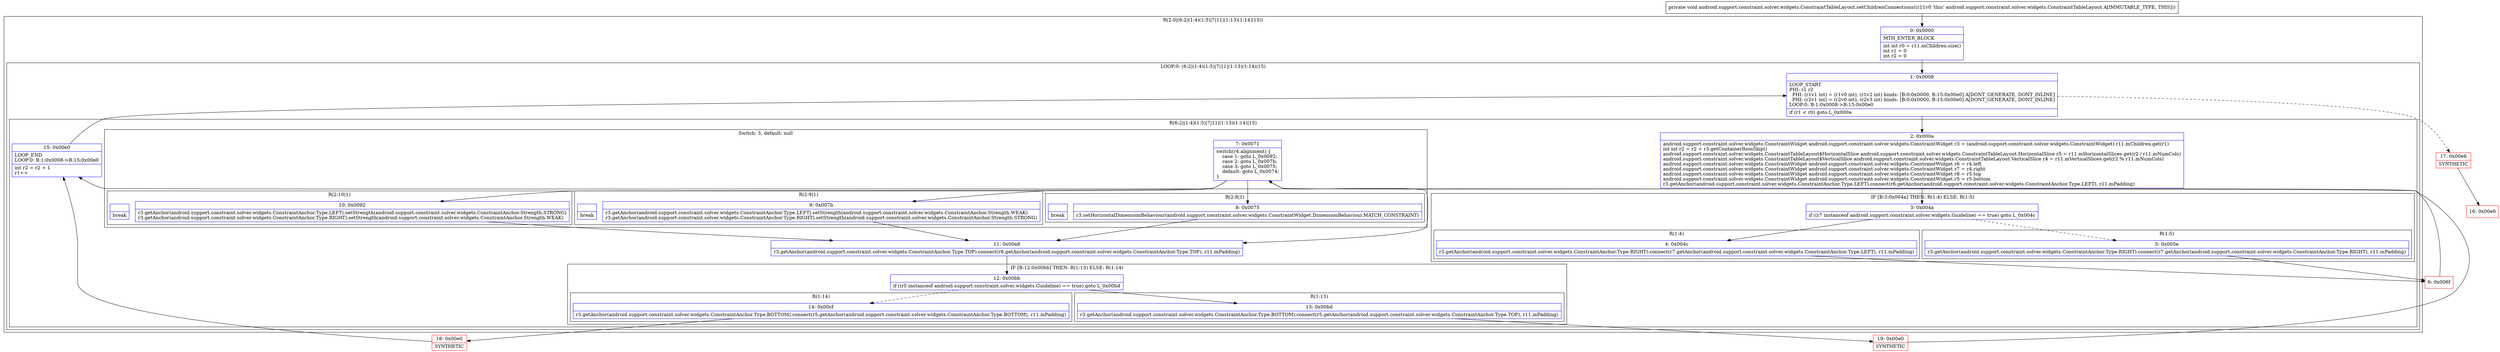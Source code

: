 digraph "CFG forandroid.support.constraint.solver.widgets.ConstraintTableLayout.setChildrenConnections()V" {
subgraph cluster_Region_1615067985 {
label = "R(2:0|(6:2|(1:4)(1:5)|7|11|(1:13)(1:14)|15))";
node [shape=record,color=blue];
Node_0 [shape=record,label="{0\:\ 0x0000|MTH_ENTER_BLOCK\l|int int r0 = r11.mChildren.size()\lint r1 = 0\lint r2 = 0\l}"];
subgraph cluster_LoopRegion_1275595642 {
label = "LOOP:0: (6:2|(1:4)(1:5)|7|11|(1:13)(1:14)|15)";
node [shape=record,color=blue];
Node_1 [shape=record,label="{1\:\ 0x0008|LOOP_START\lPHI: r1 r2 \l  PHI: (r1v1 int) = (r1v0 int), (r1v2 int) binds: [B:0:0x0000, B:15:0x00e0] A[DONT_GENERATE, DONT_INLINE]\l  PHI: (r2v1 int) = (r2v0 int), (r2v3 int) binds: [B:0:0x0000, B:15:0x00e0] A[DONT_GENERATE, DONT_INLINE]\lLOOP:0: B:1:0x0008\-\>B:15:0x00e0\l|if (r1 \< r0) goto L_0x000a\l}"];
subgraph cluster_Region_1123962489 {
label = "R(6:2|(1:4)(1:5)|7|11|(1:13)(1:14)|15)";
node [shape=record,color=blue];
Node_2 [shape=record,label="{2\:\ 0x000a|android.support.constraint.solver.widgets.ConstraintWidget android.support.constraint.solver.widgets.ConstraintWidget r3 = (android.support.constraint.solver.widgets.ConstraintWidget) r11.mChildren.get(r1)\lint int r2 = r2 + r3.getContainerItemSkip()\landroid.support.constraint.solver.widgets.ConstraintTableLayout$HorizontalSlice android.support.constraint.solver.widgets.ConstraintTableLayout.HorizontalSlice r5 = r11.mHorizontalSlices.get(r2 \/ r11.mNumCols)\landroid.support.constraint.solver.widgets.ConstraintTableLayout$VerticalSlice android.support.constraint.solver.widgets.ConstraintTableLayout.VerticalSlice r4 = r11.mVerticalSlices.get(r2 % r11.mNumCols)\landroid.support.constraint.solver.widgets.ConstraintWidget android.support.constraint.solver.widgets.ConstraintWidget r6 = r4.left\landroid.support.constraint.solver.widgets.ConstraintWidget android.support.constraint.solver.widgets.ConstraintWidget r7 = r4.right\landroid.support.constraint.solver.widgets.ConstraintWidget android.support.constraint.solver.widgets.ConstraintWidget r8 = r5.top\landroid.support.constraint.solver.widgets.ConstraintWidget android.support.constraint.solver.widgets.ConstraintWidget r5 = r5.bottom\lr3.getAnchor(android.support.constraint.solver.widgets.ConstraintAnchor.Type.LEFT).connect(r6.getAnchor(android.support.constraint.solver.widgets.ConstraintAnchor.Type.LEFT), r11.mPadding)\l}"];
subgraph cluster_IfRegion_1756465086 {
label = "IF [B:3:0x004a] THEN: R(1:4) ELSE: R(1:5)";
node [shape=record,color=blue];
Node_3 [shape=record,label="{3\:\ 0x004a|if ((r7 instanceof android.support.constraint.solver.widgets.Guideline) == true) goto L_0x004c\l}"];
subgraph cluster_Region_586230960 {
label = "R(1:4)";
node [shape=record,color=blue];
Node_4 [shape=record,label="{4\:\ 0x004c|r3.getAnchor(android.support.constraint.solver.widgets.ConstraintAnchor.Type.RIGHT).connect(r7.getAnchor(android.support.constraint.solver.widgets.ConstraintAnchor.Type.LEFT), r11.mPadding)\l}"];
}
subgraph cluster_Region_1561838284 {
label = "R(1:5)";
node [shape=record,color=blue];
Node_5 [shape=record,label="{5\:\ 0x005e|r3.getAnchor(android.support.constraint.solver.widgets.ConstraintAnchor.Type.RIGHT).connect(r7.getAnchor(android.support.constraint.solver.widgets.ConstraintAnchor.Type.RIGHT), r11.mPadding)\l}"];
}
}
subgraph cluster_SwitchRegion_1908629137 {
label = "Switch: 3, default: null";
node [shape=record,color=blue];
Node_7 [shape=record,label="{7\:\ 0x0071|switch(r4.alignment) \{\l    case 1: goto L_0x0092;\l    case 2: goto L_0x007b;\l    case 3: goto L_0x0075;\l    default: goto L_0x0074;\l\}\l}"];
subgraph cluster_Region_1372078543 {
label = "R(2:10|1)";
node [shape=record,color=blue];
Node_10 [shape=record,label="{10\:\ 0x0092|r3.getAnchor(android.support.constraint.solver.widgets.ConstraintAnchor.Type.LEFT).setStrength(android.support.constraint.solver.widgets.ConstraintAnchor.Strength.STRONG)\lr3.getAnchor(android.support.constraint.solver.widgets.ConstraintAnchor.Type.RIGHT).setStrength(android.support.constraint.solver.widgets.ConstraintAnchor.Strength.WEAK)\l}"];
Node_InsnContainer_496380819 [shape=record,label="{|break\l}"];
}
subgraph cluster_Region_1643466761 {
label = "R(2:9|1)";
node [shape=record,color=blue];
Node_9 [shape=record,label="{9\:\ 0x007b|r3.getAnchor(android.support.constraint.solver.widgets.ConstraintAnchor.Type.LEFT).setStrength(android.support.constraint.solver.widgets.ConstraintAnchor.Strength.WEAK)\lr3.getAnchor(android.support.constraint.solver.widgets.ConstraintAnchor.Type.RIGHT).setStrength(android.support.constraint.solver.widgets.ConstraintAnchor.Strength.STRONG)\l}"];
Node_InsnContainer_549209209 [shape=record,label="{|break\l}"];
}
subgraph cluster_Region_1254777899 {
label = "R(2:8|1)";
node [shape=record,color=blue];
Node_8 [shape=record,label="{8\:\ 0x0075|r3.setHorizontalDimensionBehaviour(android.support.constraint.solver.widgets.ConstraintWidget.DimensionBehaviour.MATCH_CONSTRAINT)\l}"];
Node_InsnContainer_1547195856 [shape=record,label="{|break\l}"];
}
}
Node_11 [shape=record,label="{11\:\ 0x00a8|r3.getAnchor(android.support.constraint.solver.widgets.ConstraintAnchor.Type.TOP).connect(r8.getAnchor(android.support.constraint.solver.widgets.ConstraintAnchor.Type.TOP), r11.mPadding)\l}"];
subgraph cluster_IfRegion_117865610 {
label = "IF [B:12:0x00bb] THEN: R(1:13) ELSE: R(1:14)";
node [shape=record,color=blue];
Node_12 [shape=record,label="{12\:\ 0x00bb|if ((r5 instanceof android.support.constraint.solver.widgets.Guideline) == true) goto L_0x00bd\l}"];
subgraph cluster_Region_690544156 {
label = "R(1:13)";
node [shape=record,color=blue];
Node_13 [shape=record,label="{13\:\ 0x00bd|r3.getAnchor(android.support.constraint.solver.widgets.ConstraintAnchor.Type.BOTTOM).connect(r5.getAnchor(android.support.constraint.solver.widgets.ConstraintAnchor.Type.TOP), r11.mPadding)\l}"];
}
subgraph cluster_Region_981279951 {
label = "R(1:14)";
node [shape=record,color=blue];
Node_14 [shape=record,label="{14\:\ 0x00cf|r3.getAnchor(android.support.constraint.solver.widgets.ConstraintAnchor.Type.BOTTOM).connect(r5.getAnchor(android.support.constraint.solver.widgets.ConstraintAnchor.Type.BOTTOM), r11.mPadding)\l}"];
}
}
Node_15 [shape=record,label="{15\:\ 0x00e0|LOOP_END\lLOOP:0: B:1:0x0008\-\>B:15:0x00e0\l|int r2 = r2 + 1\lr1++\l}"];
}
}
}
Node_6 [shape=record,color=red,label="{6\:\ 0x006f}"];
Node_16 [shape=record,color=red,label="{16\:\ 0x00e6}"];
Node_17 [shape=record,color=red,label="{17\:\ 0x00e6|SYNTHETIC\l}"];
Node_18 [shape=record,color=red,label="{18\:\ 0x00e0|SYNTHETIC\l}"];
Node_19 [shape=record,color=red,label="{19\:\ 0x00e0|SYNTHETIC\l}"];
MethodNode[shape=record,label="{private void android.support.constraint.solver.widgets.ConstraintTableLayout.setChildrenConnections((r11v0 'this' android.support.constraint.solver.widgets.ConstraintTableLayout A[IMMUTABLE_TYPE, THIS])) }"];
MethodNode -> Node_0;
Node_0 -> Node_1;
Node_1 -> Node_2;
Node_1 -> Node_17[style=dashed];
Node_2 -> Node_3;
Node_3 -> Node_4;
Node_3 -> Node_5[style=dashed];
Node_4 -> Node_6;
Node_5 -> Node_6;
Node_7 -> Node_8;
Node_7 -> Node_9;
Node_7 -> Node_10;
Node_7 -> Node_11;
Node_10 -> Node_11;
Node_9 -> Node_11;
Node_8 -> Node_11;
Node_11 -> Node_12;
Node_12 -> Node_13;
Node_12 -> Node_14[style=dashed];
Node_13 -> Node_19;
Node_14 -> Node_18;
Node_15 -> Node_1;
Node_6 -> Node_7;
Node_17 -> Node_16;
Node_18 -> Node_15;
Node_19 -> Node_15;
}

